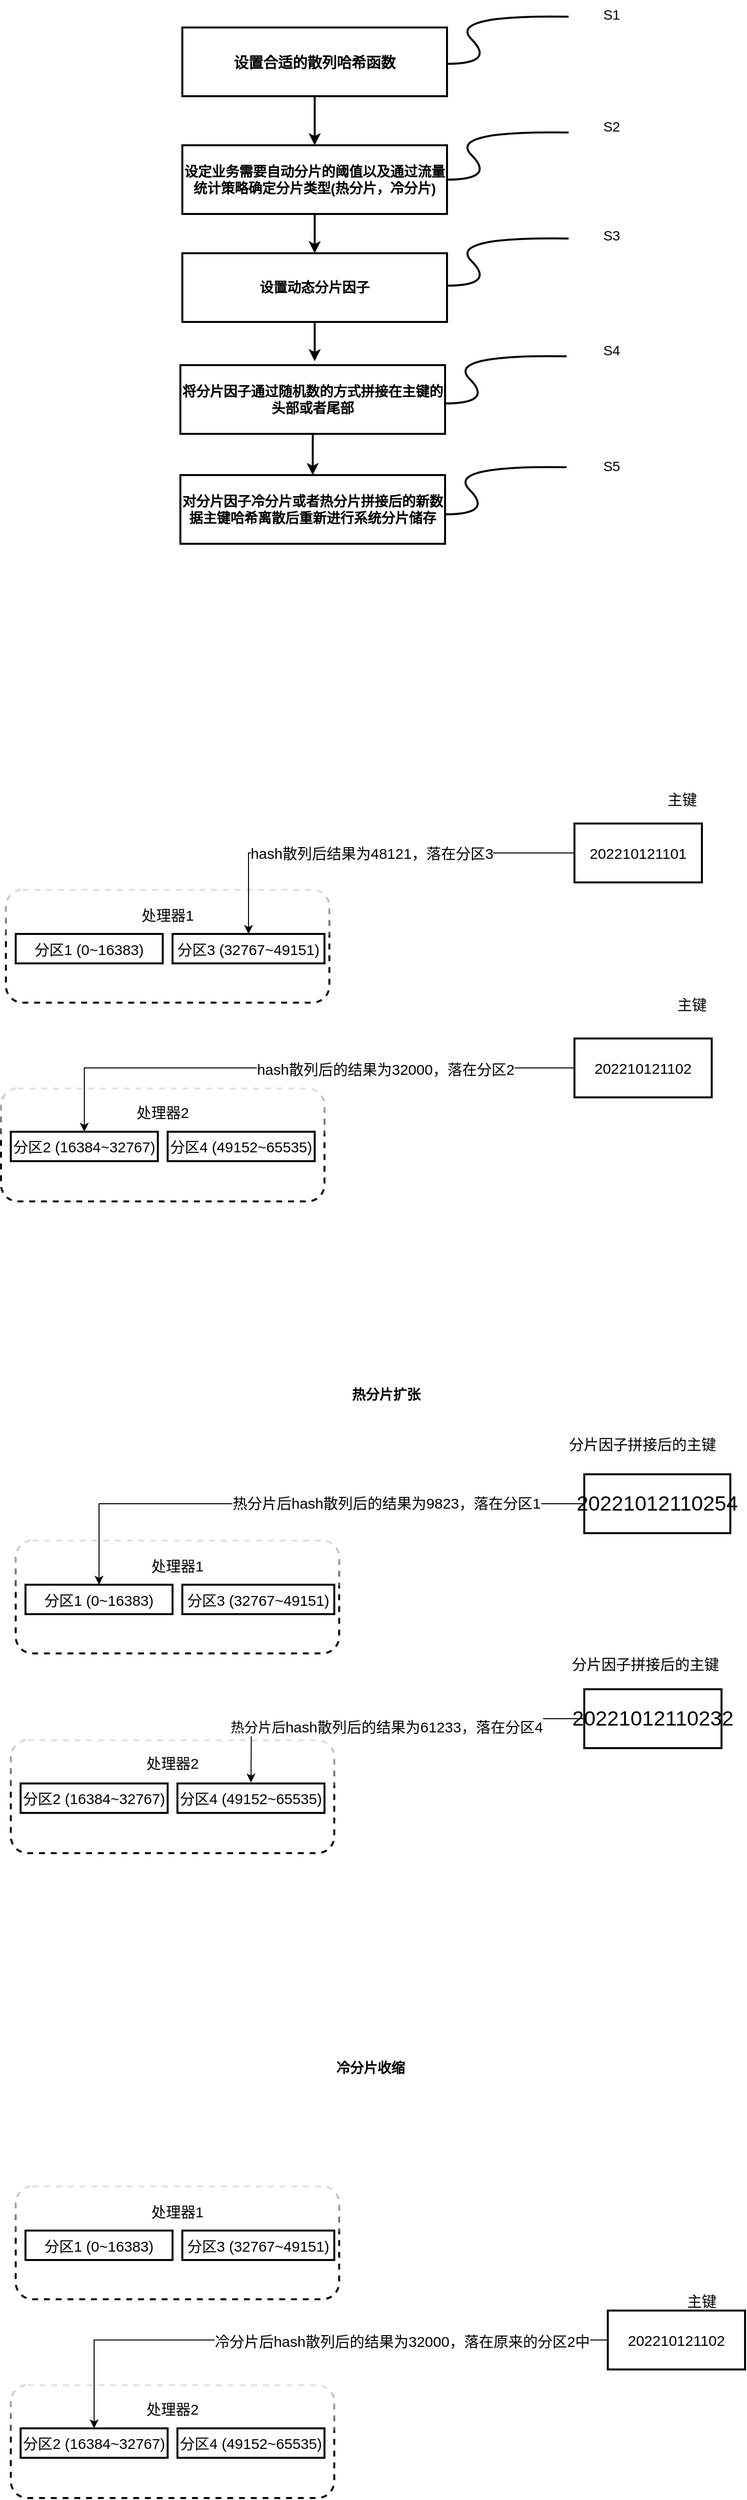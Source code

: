 <mxfile version="20.4.0" type="github">
  <diagram id="arvyNKeZICVCUe79Kb5X" name="第 1 页">
    <mxGraphModel dx="960" dy="587" grid="0" gridSize="10" guides="1" tooltips="1" connect="1" arrows="1" fold="1" page="1" pageScale="1" pageWidth="827" pageHeight="1169" math="0" shadow="0">
      <root>
        <mxCell id="0" />
        <mxCell id="1" parent="0" />
        <mxCell id="ujevJZKqID5bwqPzUARX-40" value="" style="edgeStyle=orthogonalEdgeStyle;rounded=0;orthogonalLoop=1;jettySize=auto;html=1;fontSize=15;strokeWidth=2;" edge="1" parent="1" source="ujevJZKqID5bwqPzUARX-1" target="ujevJZKqID5bwqPzUARX-2">
          <mxGeometry relative="1" as="geometry" />
        </mxCell>
        <mxCell id="ujevJZKqID5bwqPzUARX-1" value="&lt;span&gt;&lt;font style=&quot;font-size: 15px;&quot;&gt;&lt;b&gt;设置合适的散列哈希函数&lt;/b&gt;&lt;/font&gt;&lt;/span&gt;" style="rounded=0;whiteSpace=wrap;html=1;strokeWidth=2;" vertex="1" parent="1">
          <mxGeometry x="250" y="80" width="270" height="70" as="geometry" />
        </mxCell>
        <mxCell id="ujevJZKqID5bwqPzUARX-42" value="" style="edgeStyle=orthogonalEdgeStyle;rounded=0;orthogonalLoop=1;jettySize=auto;html=1;fontSize=14;strokeWidth=2;" edge="1" parent="1" source="ujevJZKqID5bwqPzUARX-2" target="ujevJZKqID5bwqPzUARX-3">
          <mxGeometry relative="1" as="geometry" />
        </mxCell>
        <mxCell id="ujevJZKqID5bwqPzUARX-2" value="&lt;span&gt;设定业务需要自动分片的阈值&lt;/span&gt;以及通过流量统计策略确定分片类型&lt;span lang=&quot;EN-US&quot;&gt;(&lt;/span&gt;热分片，冷分片&lt;span lang=&quot;EN-US&quot;&gt;)&lt;/span&gt;" style="rounded=0;whiteSpace=wrap;html=1;fontStyle=1;labelBorderColor=none;fontSize=14;strokeWidth=2;" vertex="1" parent="1">
          <mxGeometry x="250" y="200" width="270" height="70" as="geometry" />
        </mxCell>
        <mxCell id="ujevJZKqID5bwqPzUARX-41" value="" style="edgeStyle=orthogonalEdgeStyle;rounded=0;orthogonalLoop=1;jettySize=auto;html=1;fontSize=14;strokeWidth=2;" edge="1" parent="1" source="ujevJZKqID5bwqPzUARX-3">
          <mxGeometry relative="1" as="geometry">
            <mxPoint x="385" y="420" as="targetPoint" />
          </mxGeometry>
        </mxCell>
        <mxCell id="ujevJZKqID5bwqPzUARX-3" value="&lt;span&gt;&lt;font style=&quot;font-size: 14px;&quot;&gt;&lt;b&gt;设置动态分片因子&lt;/b&gt;&lt;/font&gt;&lt;/span&gt;" style="rounded=0;whiteSpace=wrap;html=1;strokeWidth=2;" vertex="1" parent="1">
          <mxGeometry x="250" y="310" width="270" height="70" as="geometry" />
        </mxCell>
        <mxCell id="ujevJZKqID5bwqPzUARX-7" value="" style="rounded=1;whiteSpace=wrap;html=1;strokeWidth=2;fontSize=15;glass=1;dashed=1;" vertex="1" parent="1">
          <mxGeometry x="70" y="958.5" width="330" height="115" as="geometry" />
        </mxCell>
        <mxCell id="ujevJZKqID5bwqPzUARX-9" value="分区1 (0~16383)" style="rounded=0;whiteSpace=wrap;html=1;strokeWidth=2;fontSize=15;" vertex="1" parent="1">
          <mxGeometry x="80" y="1003.5" width="150" height="30" as="geometry" />
        </mxCell>
        <mxCell id="ujevJZKqID5bwqPzUARX-18" value="处理器1" style="text;html=1;strokeColor=none;fillColor=none;align=center;verticalAlign=middle;whiteSpace=wrap;rounded=0;strokeWidth=2;fontSize=15;" vertex="1" parent="1">
          <mxGeometry x="205" y="968.5" width="60" height="30" as="geometry" />
        </mxCell>
        <mxCell id="ujevJZKqID5bwqPzUARX-23" value="分区3 (32767~49151)" style="rounded=0;whiteSpace=wrap;html=1;strokeWidth=2;fontSize=15;" vertex="1" parent="1">
          <mxGeometry x="240" y="1003.5" width="155" height="30" as="geometry" />
        </mxCell>
        <mxCell id="ujevJZKqID5bwqPzUARX-25" value="" style="rounded=1;whiteSpace=wrap;html=1;strokeWidth=2;fontSize=15;glass=1;dashed=1;" vertex="1" parent="1">
          <mxGeometry x="65" y="1161" width="330" height="115" as="geometry" />
        </mxCell>
        <mxCell id="ujevJZKqID5bwqPzUARX-26" value="分区2 (16384~32767)" style="rounded=0;whiteSpace=wrap;html=1;strokeWidth=2;fontSize=15;" vertex="1" parent="1">
          <mxGeometry x="75" y="1205" width="150" height="30" as="geometry" />
        </mxCell>
        <mxCell id="ujevJZKqID5bwqPzUARX-27" value="处理器2" style="text;html=1;strokeColor=none;fillColor=none;align=center;verticalAlign=middle;whiteSpace=wrap;rounded=0;strokeWidth=2;fontSize=15;" vertex="1" parent="1">
          <mxGeometry x="200" y="1170" width="60" height="30" as="geometry" />
        </mxCell>
        <mxCell id="ujevJZKqID5bwqPzUARX-29" style="edgeStyle=orthogonalEdgeStyle;rounded=0;orthogonalLoop=1;jettySize=auto;html=1;exitX=0.5;exitY=1;exitDx=0;exitDy=0;fontSize=15;" edge="1" parent="1">
          <mxGeometry relative="1" as="geometry">
            <mxPoint x="300" y="1235" as="sourcePoint" />
            <mxPoint x="300" y="1235" as="targetPoint" />
          </mxGeometry>
        </mxCell>
        <mxCell id="ujevJZKqID5bwqPzUARX-30" value="分区4 (49152~65535)" style="rounded=0;whiteSpace=wrap;html=1;strokeWidth=2;fontSize=15;" vertex="1" parent="1">
          <mxGeometry x="235" y="1205" width="150" height="30" as="geometry" />
        </mxCell>
        <mxCell id="ujevJZKqID5bwqPzUARX-33" value="hash散列后结果为48121，落在分区3" style="edgeStyle=orthogonalEdgeStyle;rounded=0;orthogonalLoop=1;jettySize=auto;html=1;entryX=0.5;entryY=0;entryDx=0;entryDy=0;fontSize=15;" edge="1" parent="1" source="ujevJZKqID5bwqPzUARX-31" target="ujevJZKqID5bwqPzUARX-23">
          <mxGeometry relative="1" as="geometry">
            <Array as="points">
              <mxPoint x="318" y="921" />
            </Array>
          </mxGeometry>
        </mxCell>
        <mxCell id="ujevJZKqID5bwqPzUARX-31" value="202210121101" style="rounded=0;whiteSpace=wrap;html=1;strokeWidth=2;fontSize=15;" vertex="1" parent="1">
          <mxGeometry x="650" y="891" width="130" height="60" as="geometry" />
        </mxCell>
        <mxCell id="ujevJZKqID5bwqPzUARX-32" value="主键" style="text;html=1;strokeColor=none;fillColor=none;align=center;verticalAlign=middle;whiteSpace=wrap;rounded=0;strokeWidth=2;fontSize=15;" vertex="1" parent="1">
          <mxGeometry x="730" y="851" width="60" height="30" as="geometry" />
        </mxCell>
        <mxCell id="ujevJZKqID5bwqPzUARX-35" style="edgeStyle=orthogonalEdgeStyle;rounded=0;orthogonalLoop=1;jettySize=auto;html=1;fontSize=15;" edge="1" parent="1" source="ujevJZKqID5bwqPzUARX-34" target="ujevJZKqID5bwqPzUARX-26">
          <mxGeometry relative="1" as="geometry" />
        </mxCell>
        <mxCell id="ujevJZKqID5bwqPzUARX-36" value="hash散列后的结果为32000，落在分区2" style="edgeLabel;html=1;align=center;verticalAlign=middle;resizable=0;points=[];fontSize=15;" vertex="1" connectable="0" parent="ujevJZKqID5bwqPzUARX-35">
          <mxGeometry x="-0.316" y="1" relative="1" as="geometry">
            <mxPoint as="offset" />
          </mxGeometry>
        </mxCell>
        <mxCell id="ujevJZKqID5bwqPzUARX-34" value="202210121102" style="rounded=0;whiteSpace=wrap;html=1;strokeWidth=2;fontSize=15;" vertex="1" parent="1">
          <mxGeometry x="650" y="1110" width="140" height="60" as="geometry" />
        </mxCell>
        <mxCell id="ujevJZKqID5bwqPzUARX-43" value="" style="rounded=1;whiteSpace=wrap;html=1;strokeWidth=2;fontSize=15;glass=1;dashed=1;" vertex="1" parent="1">
          <mxGeometry x="80" y="1621.5" width="330" height="115" as="geometry" />
        </mxCell>
        <mxCell id="ujevJZKqID5bwqPzUARX-44" value="分区1 (0~16383)" style="rounded=0;whiteSpace=wrap;html=1;strokeWidth=2;fontSize=15;" vertex="1" parent="1">
          <mxGeometry x="90" y="1666.5" width="150" height="30" as="geometry" />
        </mxCell>
        <mxCell id="ujevJZKqID5bwqPzUARX-45" value="处理器1" style="text;html=1;strokeColor=none;fillColor=none;align=center;verticalAlign=middle;whiteSpace=wrap;rounded=0;strokeWidth=2;fontSize=15;" vertex="1" parent="1">
          <mxGeometry x="215" y="1631.5" width="60" height="30" as="geometry" />
        </mxCell>
        <mxCell id="ujevJZKqID5bwqPzUARX-46" value="分区3 (32767~49151)" style="rounded=0;whiteSpace=wrap;html=1;strokeWidth=2;fontSize=15;" vertex="1" parent="1">
          <mxGeometry x="250" y="1666.5" width="155" height="30" as="geometry" />
        </mxCell>
        <mxCell id="ujevJZKqID5bwqPzUARX-47" value="" style="rounded=1;whiteSpace=wrap;html=1;strokeWidth=2;fontSize=15;glass=1;dashed=1;" vertex="1" parent="1">
          <mxGeometry x="75" y="1825" width="330" height="115" as="geometry" />
        </mxCell>
        <mxCell id="ujevJZKqID5bwqPzUARX-48" value="分区2 (16384~32767)" style="rounded=0;whiteSpace=wrap;html=1;strokeWidth=2;fontSize=15;" vertex="1" parent="1">
          <mxGeometry x="85" y="1869" width="150" height="30" as="geometry" />
        </mxCell>
        <mxCell id="ujevJZKqID5bwqPzUARX-49" value="处理器2" style="text;html=1;strokeColor=none;fillColor=none;align=center;verticalAlign=middle;whiteSpace=wrap;rounded=0;strokeWidth=2;fontSize=15;" vertex="1" parent="1">
          <mxGeometry x="210" y="1833" width="60" height="30" as="geometry" />
        </mxCell>
        <mxCell id="ujevJZKqID5bwqPzUARX-50" style="edgeStyle=orthogonalEdgeStyle;rounded=0;orthogonalLoop=1;jettySize=auto;html=1;exitX=0.5;exitY=1;exitDx=0;exitDy=0;fontSize=15;" edge="1" parent="1">
          <mxGeometry relative="1" as="geometry">
            <mxPoint x="310" y="1899" as="sourcePoint" />
            <mxPoint x="310" y="1899" as="targetPoint" />
          </mxGeometry>
        </mxCell>
        <mxCell id="ujevJZKqID5bwqPzUARX-51" value="分区4 (49152~65535)" style="rounded=0;whiteSpace=wrap;html=1;strokeWidth=2;fontSize=15;" vertex="1" parent="1">
          <mxGeometry x="245" y="1869" width="150" height="30" as="geometry" />
        </mxCell>
        <mxCell id="ujevJZKqID5bwqPzUARX-60" style="edgeStyle=orthogonalEdgeStyle;rounded=0;orthogonalLoop=1;jettySize=auto;html=1;entryX=0.5;entryY=0;entryDx=0;entryDy=0;fontSize=14;" edge="1" parent="1" source="ujevJZKqID5bwqPzUARX-53" target="ujevJZKqID5bwqPzUARX-44">
          <mxGeometry relative="1" as="geometry" />
        </mxCell>
        <mxCell id="ujevJZKqID5bwqPzUARX-61" value="&lt;span style=&quot;font-size: 15px;&quot;&gt;热分片后hash散列后的结果为9823，落在分区1&lt;/span&gt;" style="edgeLabel;html=1;align=center;verticalAlign=middle;resizable=0;points=[];fontSize=14;" vertex="1" connectable="0" parent="ujevJZKqID5bwqPzUARX-60">
          <mxGeometry x="-0.3" y="-1" relative="1" as="geometry">
            <mxPoint as="offset" />
          </mxGeometry>
        </mxCell>
        <mxCell id="ujevJZKqID5bwqPzUARX-53" value="&lt;span style=&quot;font-size:16.0pt;font-family:&lt;br/&gt;仿宋_GB2312;mso-hansi-font-family:&amp;quot;Times New Roman&amp;quot;;mso-bidi-font-family:仿宋_GB2312;&lt;br/&gt;mso-ansi-language:EN-US;mso-fareast-language:ZH-CN;mso-bidi-language:AR-SA&quot; lang=&quot;EN-US&quot;&gt;20221012110254&lt;/span&gt;" style="rounded=0;whiteSpace=wrap;html=1;strokeWidth=2;fontSize=15;" vertex="1" parent="1">
          <mxGeometry x="660" y="1554" width="149" height="60" as="geometry" />
        </mxCell>
        <mxCell id="ujevJZKqID5bwqPzUARX-54" value="分片因子拼接后的主键" style="text;html=1;strokeColor=none;fillColor=none;align=center;verticalAlign=middle;whiteSpace=wrap;rounded=0;strokeWidth=2;fontSize=15;" vertex="1" parent="1">
          <mxGeometry x="639" y="1508" width="161" height="30" as="geometry" />
        </mxCell>
        <mxCell id="ujevJZKqID5bwqPzUARX-59" value="&lt;br&gt;&lt;span style=&quot;color: rgb(0, 0, 0); font-family: Helvetica; font-size: 14px; font-style: normal; font-variant-ligatures: normal; font-variant-caps: normal; font-weight: 400; letter-spacing: normal; orphans: 2; text-align: center; text-indent: 0px; text-transform: none; widows: 2; word-spacing: 0px; -webkit-text-stroke-width: 0px; background-color: rgb(255, 255, 255); text-decoration-thickness: initial; text-decoration-style: initial; text-decoration-color: initial; float: none; display: inline !important;&quot;&gt;热分片后&lt;/span&gt;&lt;span style=&quot;color: rgb(0, 0, 0); font-family: Helvetica; font-style: normal; font-variant-ligatures: normal; font-variant-caps: normal; font-weight: 400; letter-spacing: normal; orphans: 2; text-align: center; text-indent: 0px; text-transform: none; widows: 2; word-spacing: 0px; -webkit-text-stroke-width: 0px; background-color: rgb(255, 255, 255); text-decoration-thickness: initial; text-decoration-style: initial; text-decoration-color: initial; font-size: 15px; float: none; display: inline !important;&quot;&gt;hash散列后的结果为61233，落在分区4&lt;/span&gt;&lt;br&gt;" style="edgeStyle=orthogonalEdgeStyle;rounded=0;orthogonalLoop=1;jettySize=auto;html=1;fontSize=14;" edge="1" parent="1" source="ujevJZKqID5bwqPzUARX-57">
          <mxGeometry relative="1" as="geometry">
            <mxPoint x="320" y="1868" as="targetPoint" />
          </mxGeometry>
        </mxCell>
        <mxCell id="ujevJZKqID5bwqPzUARX-57" value="&lt;span style=&quot;font-size:16.0pt;font-family:&lt;br/&gt;仿宋_GB2312;mso-hansi-font-family:&amp;quot;Times New Roman&amp;quot;;mso-bidi-font-family:仿宋_GB2312;&lt;br/&gt;mso-ansi-language:EN-US;mso-fareast-language:ZH-CN;mso-bidi-language:AR-SA&quot; lang=&quot;EN-US&quot;&gt;20221012110232&lt;/span&gt;" style="rounded=0;whiteSpace=wrap;html=1;strokeWidth=2;fontSize=15;" vertex="1" parent="1">
          <mxGeometry x="660" y="1773" width="140" height="60" as="geometry" />
        </mxCell>
        <mxCell id="ujevJZKqID5bwqPzUARX-62" value="主键" style="text;html=1;strokeColor=none;fillColor=none;align=center;verticalAlign=middle;whiteSpace=wrap;rounded=0;strokeWidth=2;fontSize=15;" vertex="1" parent="1">
          <mxGeometry x="740" y="1060" width="60" height="30" as="geometry" />
        </mxCell>
        <mxCell id="ujevJZKqID5bwqPzUARX-63" value="分片因子拼接后的主键" style="text;html=1;strokeColor=none;fillColor=none;align=center;verticalAlign=middle;whiteSpace=wrap;rounded=0;strokeWidth=2;fontSize=15;" vertex="1" parent="1">
          <mxGeometry x="642" y="1732" width="161" height="30" as="geometry" />
        </mxCell>
        <mxCell id="ujevJZKqID5bwqPzUARX-64" value="&lt;b&gt;热分片扩张&lt;/b&gt;" style="text;html=1;strokeColor=none;fillColor=none;align=center;verticalAlign=middle;whiteSpace=wrap;rounded=0;glass=1;dashed=1;labelBorderColor=none;strokeWidth=2;fontSize=14;" vertex="1" parent="1">
          <mxGeometry x="410" y="1458" width="96" height="30" as="geometry" />
        </mxCell>
        <mxCell id="ujevJZKqID5bwqPzUARX-65" value="" style="rounded=1;whiteSpace=wrap;html=1;strokeWidth=2;fontSize=15;glass=1;dashed=1;" vertex="1" parent="1">
          <mxGeometry x="80" y="2279.5" width="330" height="115" as="geometry" />
        </mxCell>
        <mxCell id="ujevJZKqID5bwqPzUARX-66" value="分区1 (0~16383)" style="rounded=0;whiteSpace=wrap;html=1;strokeWidth=2;fontSize=15;" vertex="1" parent="1">
          <mxGeometry x="90" y="2324.5" width="150" height="30" as="geometry" />
        </mxCell>
        <mxCell id="ujevJZKqID5bwqPzUARX-67" value="处理器1" style="text;html=1;strokeColor=none;fillColor=none;align=center;verticalAlign=middle;whiteSpace=wrap;rounded=0;strokeWidth=2;fontSize=15;" vertex="1" parent="1">
          <mxGeometry x="215" y="2289.5" width="60" height="30" as="geometry" />
        </mxCell>
        <mxCell id="ujevJZKqID5bwqPzUARX-68" value="分区3 (32767~49151)" style="rounded=0;whiteSpace=wrap;html=1;strokeWidth=2;fontSize=15;" vertex="1" parent="1">
          <mxGeometry x="250" y="2324.5" width="155" height="30" as="geometry" />
        </mxCell>
        <mxCell id="ujevJZKqID5bwqPzUARX-69" value="" style="rounded=1;whiteSpace=wrap;html=1;strokeWidth=2;fontSize=15;glass=1;dashed=1;" vertex="1" parent="1">
          <mxGeometry x="75" y="2482" width="330" height="115" as="geometry" />
        </mxCell>
        <mxCell id="ujevJZKqID5bwqPzUARX-70" value="分区2 (16384~32767)" style="rounded=0;whiteSpace=wrap;html=1;strokeWidth=2;fontSize=15;" vertex="1" parent="1">
          <mxGeometry x="85" y="2526" width="150" height="30" as="geometry" />
        </mxCell>
        <mxCell id="ujevJZKqID5bwqPzUARX-71" value="处理器2" style="text;html=1;strokeColor=none;fillColor=none;align=center;verticalAlign=middle;whiteSpace=wrap;rounded=0;strokeWidth=2;fontSize=15;" vertex="1" parent="1">
          <mxGeometry x="210" y="2491" width="60" height="30" as="geometry" />
        </mxCell>
        <mxCell id="ujevJZKqID5bwqPzUARX-72" style="edgeStyle=orthogonalEdgeStyle;rounded=0;orthogonalLoop=1;jettySize=auto;html=1;exitX=0.5;exitY=1;exitDx=0;exitDy=0;fontSize=15;" edge="1" parent="1">
          <mxGeometry relative="1" as="geometry">
            <mxPoint x="310" y="2556" as="sourcePoint" />
            <mxPoint x="310" y="2556" as="targetPoint" />
          </mxGeometry>
        </mxCell>
        <mxCell id="ujevJZKqID5bwqPzUARX-73" value="分区4 (49152~65535)" style="rounded=0;whiteSpace=wrap;html=1;strokeWidth=2;fontSize=15;" vertex="1" parent="1">
          <mxGeometry x="245" y="2526" width="150" height="30" as="geometry" />
        </mxCell>
        <mxCell id="ujevJZKqID5bwqPzUARX-77" style="edgeStyle=orthogonalEdgeStyle;rounded=0;orthogonalLoop=1;jettySize=auto;html=1;fontSize=15;" edge="1" parent="1" source="ujevJZKqID5bwqPzUARX-79" target="ujevJZKqID5bwqPzUARX-70">
          <mxGeometry relative="1" as="geometry" />
        </mxCell>
        <mxCell id="ujevJZKqID5bwqPzUARX-78" value="冷分片后hash散列后的结果为32000，落在原来的分区2中" style="edgeLabel;html=1;align=center;verticalAlign=middle;resizable=0;points=[];fontSize=15;" vertex="1" connectable="0" parent="ujevJZKqID5bwqPzUARX-77">
          <mxGeometry x="-0.316" y="1" relative="1" as="geometry">
            <mxPoint as="offset" />
          </mxGeometry>
        </mxCell>
        <mxCell id="ujevJZKqID5bwqPzUARX-79" value="202210121102" style="rounded=0;whiteSpace=wrap;html=1;strokeWidth=2;fontSize=15;" vertex="1" parent="1">
          <mxGeometry x="684" y="2406" width="140" height="60" as="geometry" />
        </mxCell>
        <mxCell id="ujevJZKqID5bwqPzUARX-80" value="主键" style="text;html=1;strokeColor=none;fillColor=none;align=center;verticalAlign=middle;whiteSpace=wrap;rounded=0;strokeWidth=2;fontSize=15;" vertex="1" parent="1">
          <mxGeometry x="750" y="2381" width="60" height="30" as="geometry" />
        </mxCell>
        <mxCell id="ujevJZKqID5bwqPzUARX-81" value="&lt;b&gt;冷分片收缩&lt;/b&gt;" style="text;html=1;strokeColor=none;fillColor=none;align=center;verticalAlign=middle;whiteSpace=wrap;rounded=0;glass=1;dashed=1;labelBorderColor=none;strokeWidth=2;fontSize=14;" vertex="1" parent="1">
          <mxGeometry x="400" y="2144" width="84" height="30" as="geometry" />
        </mxCell>
        <mxCell id="ujevJZKqID5bwqPzUARX-85" value="" style="edgeStyle=orthogonalEdgeStyle;rounded=0;orthogonalLoop=1;jettySize=auto;html=1;fontSize=14;strokeWidth=2;" edge="1" parent="1" source="ujevJZKqID5bwqPzUARX-83" target="ujevJZKqID5bwqPzUARX-84">
          <mxGeometry relative="1" as="geometry" />
        </mxCell>
        <mxCell id="ujevJZKqID5bwqPzUARX-83" value="&lt;b style=&quot;font-size: 14px;&quot;&gt;将分片因子通过随机数的方式拼接在主键的头部或者尾部&lt;/b&gt;" style="rounded=0;whiteSpace=wrap;html=1;strokeWidth=2;" vertex="1" parent="1">
          <mxGeometry x="248" y="424" width="270" height="70" as="geometry" />
        </mxCell>
        <mxCell id="ujevJZKqID5bwqPzUARX-84" value="&lt;font style=&quot;font-size: 14px;&quot;&gt;&lt;span&gt;&lt;b&gt;对分片因子冷分片或者热分片拼接后的新数据主键哈希离散后重新进行系统分片储存&lt;/b&gt;&lt;/span&gt;&lt;br&gt;&lt;/font&gt;" style="rounded=0;whiteSpace=wrap;html=1;strokeWidth=2;" vertex="1" parent="1">
          <mxGeometry x="248" y="536" width="270" height="70" as="geometry" />
        </mxCell>
        <mxCell id="ujevJZKqID5bwqPzUARX-87" value="" style="endArrow=none;html=1;fontSize=14;strokeWidth=2;strokeColor=default;startArrow=none;startFill=0;curved=1;endFill=0;" edge="1" parent="1">
          <mxGeometry width="50" height="50" relative="1" as="geometry">
            <mxPoint x="520" y="117" as="sourcePoint" />
            <mxPoint x="644" y="69" as="targetPoint" />
            <Array as="points">
              <mxPoint x="570" y="117" />
              <mxPoint x="520" y="67" />
            </Array>
          </mxGeometry>
        </mxCell>
        <mxCell id="ujevJZKqID5bwqPzUARX-89" value="S1" style="text;html=1;strokeColor=none;fillColor=none;align=center;verticalAlign=middle;whiteSpace=wrap;rounded=0;glass=1;dashed=1;labelBorderColor=none;strokeWidth=2;fontSize=14;" vertex="1" parent="1">
          <mxGeometry x="658" y="52" width="60" height="30" as="geometry" />
        </mxCell>
        <mxCell id="ujevJZKqID5bwqPzUARX-91" value="S5" style="text;html=1;strokeColor=none;fillColor=none;align=center;verticalAlign=middle;whiteSpace=wrap;rounded=0;glass=1;dashed=1;labelBorderColor=none;strokeWidth=2;fontSize=14;" vertex="1" parent="1">
          <mxGeometry x="658" y="512" width="60" height="30" as="geometry" />
        </mxCell>
        <mxCell id="ujevJZKqID5bwqPzUARX-93" value="S4" style="text;html=1;strokeColor=none;fillColor=none;align=center;verticalAlign=middle;whiteSpace=wrap;rounded=0;glass=1;dashed=1;labelBorderColor=none;strokeWidth=2;fontSize=14;" vertex="1" parent="1">
          <mxGeometry x="658" y="394" width="60" height="30" as="geometry" />
        </mxCell>
        <mxCell id="ujevJZKqID5bwqPzUARX-95" value="S3" style="text;html=1;strokeColor=none;fillColor=none;align=center;verticalAlign=middle;whiteSpace=wrap;rounded=0;glass=1;dashed=1;labelBorderColor=none;strokeWidth=2;fontSize=14;" vertex="1" parent="1">
          <mxGeometry x="658" y="277" width="60" height="30" as="geometry" />
        </mxCell>
        <mxCell id="ujevJZKqID5bwqPzUARX-97" value="S2" style="text;html=1;strokeColor=none;fillColor=none;align=center;verticalAlign=middle;whiteSpace=wrap;rounded=0;glass=1;dashed=1;labelBorderColor=none;strokeWidth=2;fontSize=14;" vertex="1" parent="1">
          <mxGeometry x="658" y="166" width="60" height="30" as="geometry" />
        </mxCell>
        <mxCell id="ujevJZKqID5bwqPzUARX-98" value="" style="endArrow=none;html=1;fontSize=14;strokeWidth=2;strokeColor=default;startArrow=none;startFill=0;curved=1;endFill=0;" edge="1" parent="1">
          <mxGeometry width="50" height="50" relative="1" as="geometry">
            <mxPoint x="520" y="235" as="sourcePoint" />
            <mxPoint x="644" y="187" as="targetPoint" />
            <Array as="points">
              <mxPoint x="570" y="235" />
              <mxPoint x="520" y="185" />
            </Array>
          </mxGeometry>
        </mxCell>
        <mxCell id="ujevJZKqID5bwqPzUARX-99" value="" style="endArrow=none;html=1;fontSize=14;strokeWidth=2;strokeColor=default;startArrow=none;startFill=0;curved=1;endFill=0;" edge="1" parent="1">
          <mxGeometry width="50" height="50" relative="1" as="geometry">
            <mxPoint x="520" y="343" as="sourcePoint" />
            <mxPoint x="644" y="295" as="targetPoint" />
            <Array as="points">
              <mxPoint x="570" y="343" />
              <mxPoint x="520" y="293" />
            </Array>
          </mxGeometry>
        </mxCell>
        <mxCell id="ujevJZKqID5bwqPzUARX-100" value="" style="endArrow=none;html=1;fontSize=14;strokeWidth=2;strokeColor=default;startArrow=none;startFill=0;curved=1;endFill=0;" edge="1" parent="1">
          <mxGeometry width="50" height="50" relative="1" as="geometry">
            <mxPoint x="518" y="463" as="sourcePoint" />
            <mxPoint x="642" y="415" as="targetPoint" />
            <Array as="points">
              <mxPoint x="568" y="463" />
              <mxPoint x="518" y="413" />
            </Array>
          </mxGeometry>
        </mxCell>
        <mxCell id="ujevJZKqID5bwqPzUARX-101" value="" style="endArrow=none;html=1;fontSize=14;strokeWidth=2;strokeColor=default;startArrow=none;startFill=0;curved=1;endFill=0;" edge="1" parent="1">
          <mxGeometry width="50" height="50" relative="1" as="geometry">
            <mxPoint x="518" y="576" as="sourcePoint" />
            <mxPoint x="642" y="528" as="targetPoint" />
            <Array as="points">
              <mxPoint x="568" y="576" />
              <mxPoint x="518" y="526" />
            </Array>
          </mxGeometry>
        </mxCell>
      </root>
    </mxGraphModel>
  </diagram>
</mxfile>
